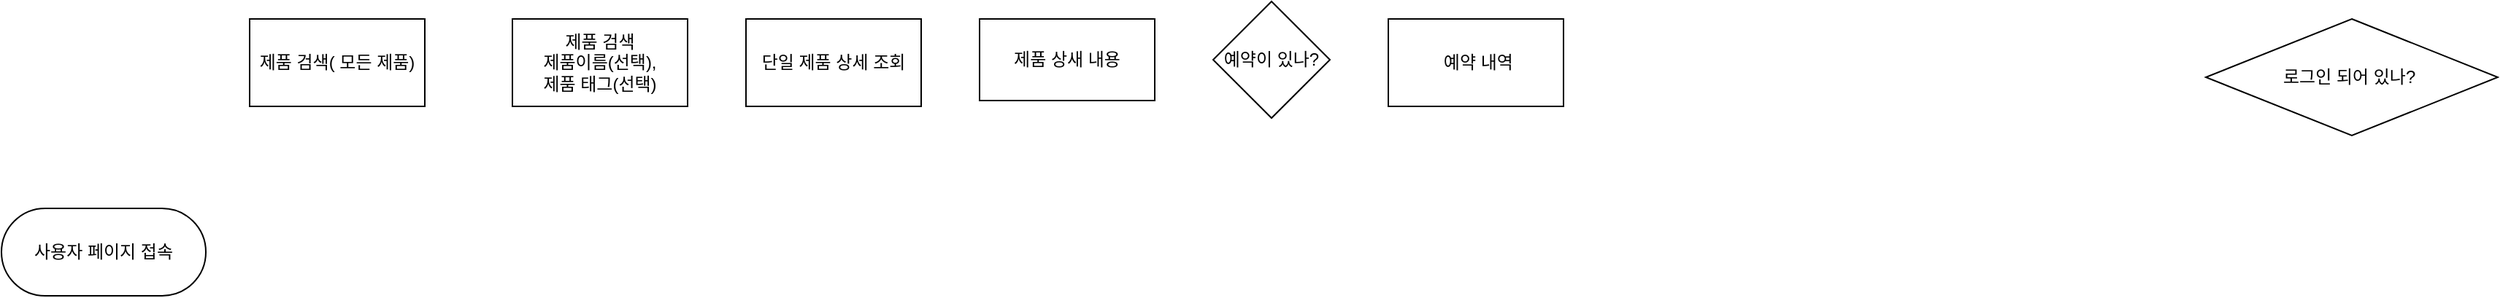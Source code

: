 <mxfile version="20.0.1" type="github">
  <diagram id="C5RBs43oDa-KdzZeNtuy" name="Page-1">
    <mxGraphModel dx="1502" dy="903" grid="1" gridSize="10" guides="1" tooltips="1" connect="1" arrows="1" fold="1" page="1" pageScale="1" pageWidth="1169" pageHeight="827" math="0" shadow="0">
      <root>
        <mxCell id="WIyWlLk6GJQsqaUBKTNV-0" />
        <mxCell id="WIyWlLk6GJQsqaUBKTNV-1" parent="WIyWlLk6GJQsqaUBKTNV-0" />
        <mxCell id="6ONQQzYdtnsj_LhUlEuA-4" value="로그인 되어 있나?&amp;nbsp;" style="rhombus;whiteSpace=wrap;html=1;" vertex="1" parent="WIyWlLk6GJQsqaUBKTNV-1">
          <mxGeometry x="1540" y="40" width="200" height="80" as="geometry" />
        </mxCell>
        <mxCell id="6ONQQzYdtnsj_LhUlEuA-6" value="사용자 페이지 접속" style="rounded=1;whiteSpace=wrap;html=1;arcSize=50;" vertex="1" parent="WIyWlLk6GJQsqaUBKTNV-1">
          <mxGeometry x="30" y="170" width="140" height="60" as="geometry" />
        </mxCell>
        <mxCell id="6ONQQzYdtnsj_LhUlEuA-7" value="단일 제품 상세 조회" style="rounded=0;whiteSpace=wrap;html=1;" vertex="1" parent="WIyWlLk6GJQsqaUBKTNV-1">
          <mxGeometry x="540" y="40" width="120" height="60" as="geometry" />
        </mxCell>
        <mxCell id="6ONQQzYdtnsj_LhUlEuA-8" value="제품 상새 내용" style="rounded=0;whiteSpace=wrap;html=1;" vertex="1" parent="WIyWlLk6GJQsqaUBKTNV-1">
          <mxGeometry x="700" y="40" width="120" height="56" as="geometry" />
        </mxCell>
        <mxCell id="6ONQQzYdtnsj_LhUlEuA-9" value="&amp;nbsp;예약 내역" style="rounded=0;whiteSpace=wrap;html=1;" vertex="1" parent="WIyWlLk6GJQsqaUBKTNV-1">
          <mxGeometry x="980" y="40" width="120" height="60" as="geometry" />
        </mxCell>
        <mxCell id="6ONQQzYdtnsj_LhUlEuA-10" value="제품 검색&lt;br&gt;제품이름(선택), &lt;br&gt;제품 태그(선택)" style="rounded=0;whiteSpace=wrap;html=1;" vertex="1" parent="WIyWlLk6GJQsqaUBKTNV-1">
          <mxGeometry x="380" y="40" width="120" height="60" as="geometry" />
        </mxCell>
        <mxCell id="6ONQQzYdtnsj_LhUlEuA-11" value="제품 검색( 모든 제품)" style="rounded=0;whiteSpace=wrap;html=1;" vertex="1" parent="WIyWlLk6GJQsqaUBKTNV-1">
          <mxGeometry x="200" y="40" width="120" height="60" as="geometry" />
        </mxCell>
        <mxCell id="6ONQQzYdtnsj_LhUlEuA-12" value="예약이 있나?" style="rhombus;whiteSpace=wrap;html=1;" vertex="1" parent="WIyWlLk6GJQsqaUBKTNV-1">
          <mxGeometry x="860" y="28" width="80" height="80" as="geometry" />
        </mxCell>
      </root>
    </mxGraphModel>
  </diagram>
</mxfile>
